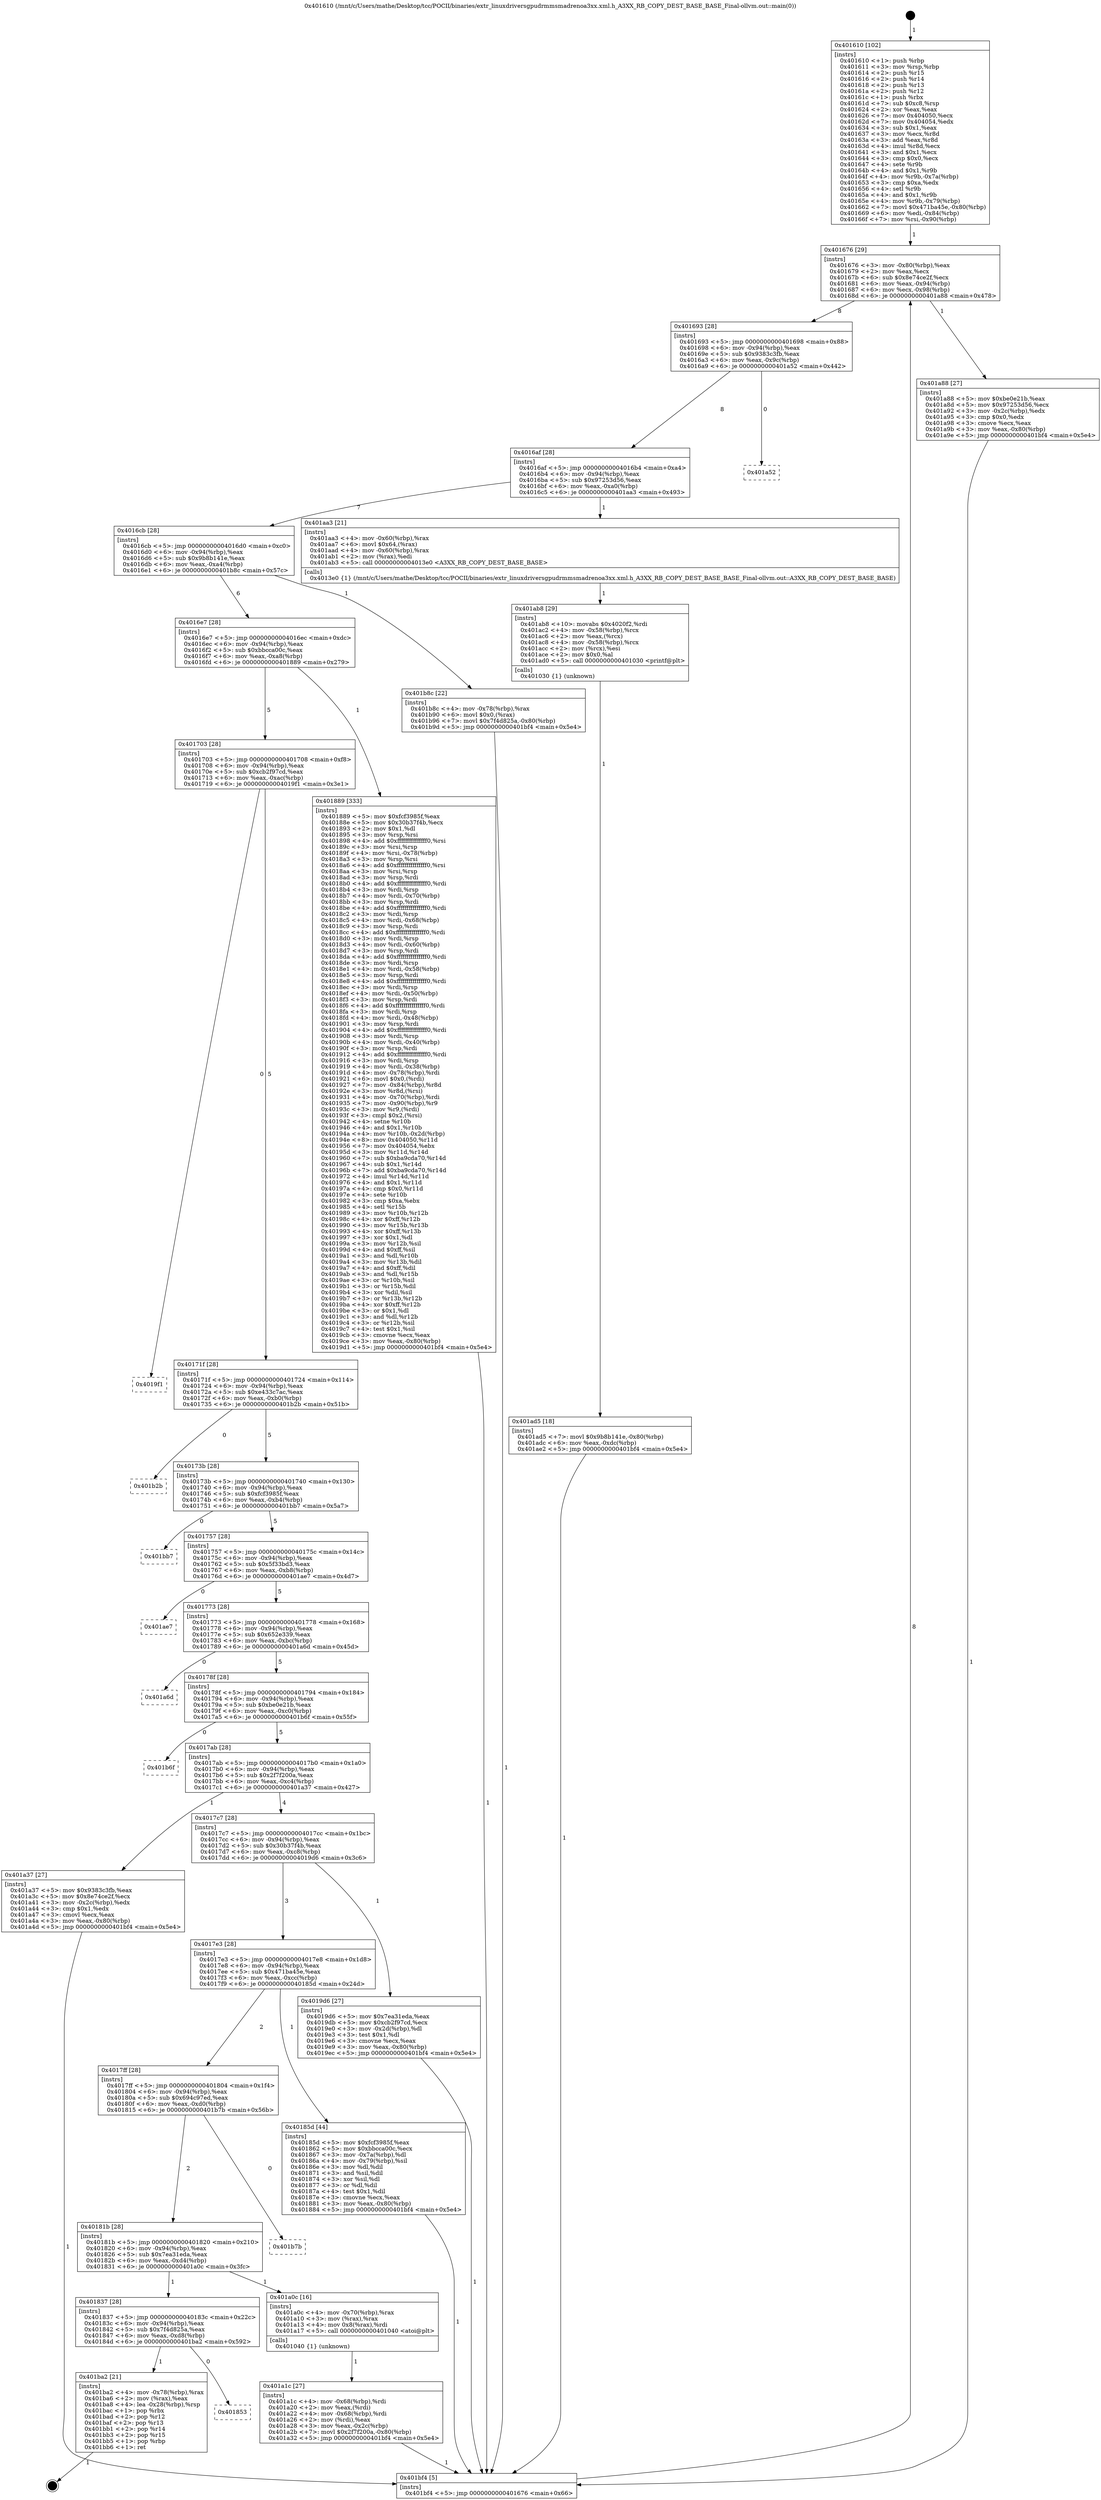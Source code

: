 digraph "0x401610" {
  label = "0x401610 (/mnt/c/Users/mathe/Desktop/tcc/POCII/binaries/extr_linuxdriversgpudrmmsmadrenoa3xx.xml.h_A3XX_RB_COPY_DEST_BASE_BASE_Final-ollvm.out::main(0))"
  labelloc = "t"
  node[shape=record]

  Entry [label="",width=0.3,height=0.3,shape=circle,fillcolor=black,style=filled]
  "0x401676" [label="{
     0x401676 [29]\l
     | [instrs]\l
     &nbsp;&nbsp;0x401676 \<+3\>: mov -0x80(%rbp),%eax\l
     &nbsp;&nbsp;0x401679 \<+2\>: mov %eax,%ecx\l
     &nbsp;&nbsp;0x40167b \<+6\>: sub $0x8e74ce2f,%ecx\l
     &nbsp;&nbsp;0x401681 \<+6\>: mov %eax,-0x94(%rbp)\l
     &nbsp;&nbsp;0x401687 \<+6\>: mov %ecx,-0x98(%rbp)\l
     &nbsp;&nbsp;0x40168d \<+6\>: je 0000000000401a88 \<main+0x478\>\l
  }"]
  "0x401a88" [label="{
     0x401a88 [27]\l
     | [instrs]\l
     &nbsp;&nbsp;0x401a88 \<+5\>: mov $0xbe0e21b,%eax\l
     &nbsp;&nbsp;0x401a8d \<+5\>: mov $0x97253d56,%ecx\l
     &nbsp;&nbsp;0x401a92 \<+3\>: mov -0x2c(%rbp),%edx\l
     &nbsp;&nbsp;0x401a95 \<+3\>: cmp $0x0,%edx\l
     &nbsp;&nbsp;0x401a98 \<+3\>: cmove %ecx,%eax\l
     &nbsp;&nbsp;0x401a9b \<+3\>: mov %eax,-0x80(%rbp)\l
     &nbsp;&nbsp;0x401a9e \<+5\>: jmp 0000000000401bf4 \<main+0x5e4\>\l
  }"]
  "0x401693" [label="{
     0x401693 [28]\l
     | [instrs]\l
     &nbsp;&nbsp;0x401693 \<+5\>: jmp 0000000000401698 \<main+0x88\>\l
     &nbsp;&nbsp;0x401698 \<+6\>: mov -0x94(%rbp),%eax\l
     &nbsp;&nbsp;0x40169e \<+5\>: sub $0x9383c3fb,%eax\l
     &nbsp;&nbsp;0x4016a3 \<+6\>: mov %eax,-0x9c(%rbp)\l
     &nbsp;&nbsp;0x4016a9 \<+6\>: je 0000000000401a52 \<main+0x442\>\l
  }"]
  Exit [label="",width=0.3,height=0.3,shape=circle,fillcolor=black,style=filled,peripheries=2]
  "0x401a52" [label="{
     0x401a52\l
  }", style=dashed]
  "0x4016af" [label="{
     0x4016af [28]\l
     | [instrs]\l
     &nbsp;&nbsp;0x4016af \<+5\>: jmp 00000000004016b4 \<main+0xa4\>\l
     &nbsp;&nbsp;0x4016b4 \<+6\>: mov -0x94(%rbp),%eax\l
     &nbsp;&nbsp;0x4016ba \<+5\>: sub $0x97253d56,%eax\l
     &nbsp;&nbsp;0x4016bf \<+6\>: mov %eax,-0xa0(%rbp)\l
     &nbsp;&nbsp;0x4016c5 \<+6\>: je 0000000000401aa3 \<main+0x493\>\l
  }"]
  "0x401853" [label="{
     0x401853\l
  }", style=dashed]
  "0x401aa3" [label="{
     0x401aa3 [21]\l
     | [instrs]\l
     &nbsp;&nbsp;0x401aa3 \<+4\>: mov -0x60(%rbp),%rax\l
     &nbsp;&nbsp;0x401aa7 \<+6\>: movl $0x64,(%rax)\l
     &nbsp;&nbsp;0x401aad \<+4\>: mov -0x60(%rbp),%rax\l
     &nbsp;&nbsp;0x401ab1 \<+2\>: mov (%rax),%edi\l
     &nbsp;&nbsp;0x401ab3 \<+5\>: call 00000000004013e0 \<A3XX_RB_COPY_DEST_BASE_BASE\>\l
     | [calls]\l
     &nbsp;&nbsp;0x4013e0 \{1\} (/mnt/c/Users/mathe/Desktop/tcc/POCII/binaries/extr_linuxdriversgpudrmmsmadrenoa3xx.xml.h_A3XX_RB_COPY_DEST_BASE_BASE_Final-ollvm.out::A3XX_RB_COPY_DEST_BASE_BASE)\l
  }"]
  "0x4016cb" [label="{
     0x4016cb [28]\l
     | [instrs]\l
     &nbsp;&nbsp;0x4016cb \<+5\>: jmp 00000000004016d0 \<main+0xc0\>\l
     &nbsp;&nbsp;0x4016d0 \<+6\>: mov -0x94(%rbp),%eax\l
     &nbsp;&nbsp;0x4016d6 \<+5\>: sub $0x9b8b141e,%eax\l
     &nbsp;&nbsp;0x4016db \<+6\>: mov %eax,-0xa4(%rbp)\l
     &nbsp;&nbsp;0x4016e1 \<+6\>: je 0000000000401b8c \<main+0x57c\>\l
  }"]
  "0x401ba2" [label="{
     0x401ba2 [21]\l
     | [instrs]\l
     &nbsp;&nbsp;0x401ba2 \<+4\>: mov -0x78(%rbp),%rax\l
     &nbsp;&nbsp;0x401ba6 \<+2\>: mov (%rax),%eax\l
     &nbsp;&nbsp;0x401ba8 \<+4\>: lea -0x28(%rbp),%rsp\l
     &nbsp;&nbsp;0x401bac \<+1\>: pop %rbx\l
     &nbsp;&nbsp;0x401bad \<+2\>: pop %r12\l
     &nbsp;&nbsp;0x401baf \<+2\>: pop %r13\l
     &nbsp;&nbsp;0x401bb1 \<+2\>: pop %r14\l
     &nbsp;&nbsp;0x401bb3 \<+2\>: pop %r15\l
     &nbsp;&nbsp;0x401bb5 \<+1\>: pop %rbp\l
     &nbsp;&nbsp;0x401bb6 \<+1\>: ret\l
  }"]
  "0x401b8c" [label="{
     0x401b8c [22]\l
     | [instrs]\l
     &nbsp;&nbsp;0x401b8c \<+4\>: mov -0x78(%rbp),%rax\l
     &nbsp;&nbsp;0x401b90 \<+6\>: movl $0x0,(%rax)\l
     &nbsp;&nbsp;0x401b96 \<+7\>: movl $0x7f4d825a,-0x80(%rbp)\l
     &nbsp;&nbsp;0x401b9d \<+5\>: jmp 0000000000401bf4 \<main+0x5e4\>\l
  }"]
  "0x4016e7" [label="{
     0x4016e7 [28]\l
     | [instrs]\l
     &nbsp;&nbsp;0x4016e7 \<+5\>: jmp 00000000004016ec \<main+0xdc\>\l
     &nbsp;&nbsp;0x4016ec \<+6\>: mov -0x94(%rbp),%eax\l
     &nbsp;&nbsp;0x4016f2 \<+5\>: sub $0xbbcca00c,%eax\l
     &nbsp;&nbsp;0x4016f7 \<+6\>: mov %eax,-0xa8(%rbp)\l
     &nbsp;&nbsp;0x4016fd \<+6\>: je 0000000000401889 \<main+0x279\>\l
  }"]
  "0x401ad5" [label="{
     0x401ad5 [18]\l
     | [instrs]\l
     &nbsp;&nbsp;0x401ad5 \<+7\>: movl $0x9b8b141e,-0x80(%rbp)\l
     &nbsp;&nbsp;0x401adc \<+6\>: mov %eax,-0xdc(%rbp)\l
     &nbsp;&nbsp;0x401ae2 \<+5\>: jmp 0000000000401bf4 \<main+0x5e4\>\l
  }"]
  "0x401889" [label="{
     0x401889 [333]\l
     | [instrs]\l
     &nbsp;&nbsp;0x401889 \<+5\>: mov $0xfcf3985f,%eax\l
     &nbsp;&nbsp;0x40188e \<+5\>: mov $0x30b37f4b,%ecx\l
     &nbsp;&nbsp;0x401893 \<+2\>: mov $0x1,%dl\l
     &nbsp;&nbsp;0x401895 \<+3\>: mov %rsp,%rsi\l
     &nbsp;&nbsp;0x401898 \<+4\>: add $0xfffffffffffffff0,%rsi\l
     &nbsp;&nbsp;0x40189c \<+3\>: mov %rsi,%rsp\l
     &nbsp;&nbsp;0x40189f \<+4\>: mov %rsi,-0x78(%rbp)\l
     &nbsp;&nbsp;0x4018a3 \<+3\>: mov %rsp,%rsi\l
     &nbsp;&nbsp;0x4018a6 \<+4\>: add $0xfffffffffffffff0,%rsi\l
     &nbsp;&nbsp;0x4018aa \<+3\>: mov %rsi,%rsp\l
     &nbsp;&nbsp;0x4018ad \<+3\>: mov %rsp,%rdi\l
     &nbsp;&nbsp;0x4018b0 \<+4\>: add $0xfffffffffffffff0,%rdi\l
     &nbsp;&nbsp;0x4018b4 \<+3\>: mov %rdi,%rsp\l
     &nbsp;&nbsp;0x4018b7 \<+4\>: mov %rdi,-0x70(%rbp)\l
     &nbsp;&nbsp;0x4018bb \<+3\>: mov %rsp,%rdi\l
     &nbsp;&nbsp;0x4018be \<+4\>: add $0xfffffffffffffff0,%rdi\l
     &nbsp;&nbsp;0x4018c2 \<+3\>: mov %rdi,%rsp\l
     &nbsp;&nbsp;0x4018c5 \<+4\>: mov %rdi,-0x68(%rbp)\l
     &nbsp;&nbsp;0x4018c9 \<+3\>: mov %rsp,%rdi\l
     &nbsp;&nbsp;0x4018cc \<+4\>: add $0xfffffffffffffff0,%rdi\l
     &nbsp;&nbsp;0x4018d0 \<+3\>: mov %rdi,%rsp\l
     &nbsp;&nbsp;0x4018d3 \<+4\>: mov %rdi,-0x60(%rbp)\l
     &nbsp;&nbsp;0x4018d7 \<+3\>: mov %rsp,%rdi\l
     &nbsp;&nbsp;0x4018da \<+4\>: add $0xfffffffffffffff0,%rdi\l
     &nbsp;&nbsp;0x4018de \<+3\>: mov %rdi,%rsp\l
     &nbsp;&nbsp;0x4018e1 \<+4\>: mov %rdi,-0x58(%rbp)\l
     &nbsp;&nbsp;0x4018e5 \<+3\>: mov %rsp,%rdi\l
     &nbsp;&nbsp;0x4018e8 \<+4\>: add $0xfffffffffffffff0,%rdi\l
     &nbsp;&nbsp;0x4018ec \<+3\>: mov %rdi,%rsp\l
     &nbsp;&nbsp;0x4018ef \<+4\>: mov %rdi,-0x50(%rbp)\l
     &nbsp;&nbsp;0x4018f3 \<+3\>: mov %rsp,%rdi\l
     &nbsp;&nbsp;0x4018f6 \<+4\>: add $0xfffffffffffffff0,%rdi\l
     &nbsp;&nbsp;0x4018fa \<+3\>: mov %rdi,%rsp\l
     &nbsp;&nbsp;0x4018fd \<+4\>: mov %rdi,-0x48(%rbp)\l
     &nbsp;&nbsp;0x401901 \<+3\>: mov %rsp,%rdi\l
     &nbsp;&nbsp;0x401904 \<+4\>: add $0xfffffffffffffff0,%rdi\l
     &nbsp;&nbsp;0x401908 \<+3\>: mov %rdi,%rsp\l
     &nbsp;&nbsp;0x40190b \<+4\>: mov %rdi,-0x40(%rbp)\l
     &nbsp;&nbsp;0x40190f \<+3\>: mov %rsp,%rdi\l
     &nbsp;&nbsp;0x401912 \<+4\>: add $0xfffffffffffffff0,%rdi\l
     &nbsp;&nbsp;0x401916 \<+3\>: mov %rdi,%rsp\l
     &nbsp;&nbsp;0x401919 \<+4\>: mov %rdi,-0x38(%rbp)\l
     &nbsp;&nbsp;0x40191d \<+4\>: mov -0x78(%rbp),%rdi\l
     &nbsp;&nbsp;0x401921 \<+6\>: movl $0x0,(%rdi)\l
     &nbsp;&nbsp;0x401927 \<+7\>: mov -0x84(%rbp),%r8d\l
     &nbsp;&nbsp;0x40192e \<+3\>: mov %r8d,(%rsi)\l
     &nbsp;&nbsp;0x401931 \<+4\>: mov -0x70(%rbp),%rdi\l
     &nbsp;&nbsp;0x401935 \<+7\>: mov -0x90(%rbp),%r9\l
     &nbsp;&nbsp;0x40193c \<+3\>: mov %r9,(%rdi)\l
     &nbsp;&nbsp;0x40193f \<+3\>: cmpl $0x2,(%rsi)\l
     &nbsp;&nbsp;0x401942 \<+4\>: setne %r10b\l
     &nbsp;&nbsp;0x401946 \<+4\>: and $0x1,%r10b\l
     &nbsp;&nbsp;0x40194a \<+4\>: mov %r10b,-0x2d(%rbp)\l
     &nbsp;&nbsp;0x40194e \<+8\>: mov 0x404050,%r11d\l
     &nbsp;&nbsp;0x401956 \<+7\>: mov 0x404054,%ebx\l
     &nbsp;&nbsp;0x40195d \<+3\>: mov %r11d,%r14d\l
     &nbsp;&nbsp;0x401960 \<+7\>: sub $0xba9cda70,%r14d\l
     &nbsp;&nbsp;0x401967 \<+4\>: sub $0x1,%r14d\l
     &nbsp;&nbsp;0x40196b \<+7\>: add $0xba9cda70,%r14d\l
     &nbsp;&nbsp;0x401972 \<+4\>: imul %r14d,%r11d\l
     &nbsp;&nbsp;0x401976 \<+4\>: and $0x1,%r11d\l
     &nbsp;&nbsp;0x40197a \<+4\>: cmp $0x0,%r11d\l
     &nbsp;&nbsp;0x40197e \<+4\>: sete %r10b\l
     &nbsp;&nbsp;0x401982 \<+3\>: cmp $0xa,%ebx\l
     &nbsp;&nbsp;0x401985 \<+4\>: setl %r15b\l
     &nbsp;&nbsp;0x401989 \<+3\>: mov %r10b,%r12b\l
     &nbsp;&nbsp;0x40198c \<+4\>: xor $0xff,%r12b\l
     &nbsp;&nbsp;0x401990 \<+3\>: mov %r15b,%r13b\l
     &nbsp;&nbsp;0x401993 \<+4\>: xor $0xff,%r13b\l
     &nbsp;&nbsp;0x401997 \<+3\>: xor $0x1,%dl\l
     &nbsp;&nbsp;0x40199a \<+3\>: mov %r12b,%sil\l
     &nbsp;&nbsp;0x40199d \<+4\>: and $0xff,%sil\l
     &nbsp;&nbsp;0x4019a1 \<+3\>: and %dl,%r10b\l
     &nbsp;&nbsp;0x4019a4 \<+3\>: mov %r13b,%dil\l
     &nbsp;&nbsp;0x4019a7 \<+4\>: and $0xff,%dil\l
     &nbsp;&nbsp;0x4019ab \<+3\>: and %dl,%r15b\l
     &nbsp;&nbsp;0x4019ae \<+3\>: or %r10b,%sil\l
     &nbsp;&nbsp;0x4019b1 \<+3\>: or %r15b,%dil\l
     &nbsp;&nbsp;0x4019b4 \<+3\>: xor %dil,%sil\l
     &nbsp;&nbsp;0x4019b7 \<+3\>: or %r13b,%r12b\l
     &nbsp;&nbsp;0x4019ba \<+4\>: xor $0xff,%r12b\l
     &nbsp;&nbsp;0x4019be \<+3\>: or $0x1,%dl\l
     &nbsp;&nbsp;0x4019c1 \<+3\>: and %dl,%r12b\l
     &nbsp;&nbsp;0x4019c4 \<+3\>: or %r12b,%sil\l
     &nbsp;&nbsp;0x4019c7 \<+4\>: test $0x1,%sil\l
     &nbsp;&nbsp;0x4019cb \<+3\>: cmovne %ecx,%eax\l
     &nbsp;&nbsp;0x4019ce \<+3\>: mov %eax,-0x80(%rbp)\l
     &nbsp;&nbsp;0x4019d1 \<+5\>: jmp 0000000000401bf4 \<main+0x5e4\>\l
  }"]
  "0x401703" [label="{
     0x401703 [28]\l
     | [instrs]\l
     &nbsp;&nbsp;0x401703 \<+5\>: jmp 0000000000401708 \<main+0xf8\>\l
     &nbsp;&nbsp;0x401708 \<+6\>: mov -0x94(%rbp),%eax\l
     &nbsp;&nbsp;0x40170e \<+5\>: sub $0xcb2f97cd,%eax\l
     &nbsp;&nbsp;0x401713 \<+6\>: mov %eax,-0xac(%rbp)\l
     &nbsp;&nbsp;0x401719 \<+6\>: je 00000000004019f1 \<main+0x3e1\>\l
  }"]
  "0x401ab8" [label="{
     0x401ab8 [29]\l
     | [instrs]\l
     &nbsp;&nbsp;0x401ab8 \<+10\>: movabs $0x4020f2,%rdi\l
     &nbsp;&nbsp;0x401ac2 \<+4\>: mov -0x58(%rbp),%rcx\l
     &nbsp;&nbsp;0x401ac6 \<+2\>: mov %eax,(%rcx)\l
     &nbsp;&nbsp;0x401ac8 \<+4\>: mov -0x58(%rbp),%rcx\l
     &nbsp;&nbsp;0x401acc \<+2\>: mov (%rcx),%esi\l
     &nbsp;&nbsp;0x401ace \<+2\>: mov $0x0,%al\l
     &nbsp;&nbsp;0x401ad0 \<+5\>: call 0000000000401030 \<printf@plt\>\l
     | [calls]\l
     &nbsp;&nbsp;0x401030 \{1\} (unknown)\l
  }"]
  "0x4019f1" [label="{
     0x4019f1\l
  }", style=dashed]
  "0x40171f" [label="{
     0x40171f [28]\l
     | [instrs]\l
     &nbsp;&nbsp;0x40171f \<+5\>: jmp 0000000000401724 \<main+0x114\>\l
     &nbsp;&nbsp;0x401724 \<+6\>: mov -0x94(%rbp),%eax\l
     &nbsp;&nbsp;0x40172a \<+5\>: sub $0xe433c7ac,%eax\l
     &nbsp;&nbsp;0x40172f \<+6\>: mov %eax,-0xb0(%rbp)\l
     &nbsp;&nbsp;0x401735 \<+6\>: je 0000000000401b2b \<main+0x51b\>\l
  }"]
  "0x401a1c" [label="{
     0x401a1c [27]\l
     | [instrs]\l
     &nbsp;&nbsp;0x401a1c \<+4\>: mov -0x68(%rbp),%rdi\l
     &nbsp;&nbsp;0x401a20 \<+2\>: mov %eax,(%rdi)\l
     &nbsp;&nbsp;0x401a22 \<+4\>: mov -0x68(%rbp),%rdi\l
     &nbsp;&nbsp;0x401a26 \<+2\>: mov (%rdi),%eax\l
     &nbsp;&nbsp;0x401a28 \<+3\>: mov %eax,-0x2c(%rbp)\l
     &nbsp;&nbsp;0x401a2b \<+7\>: movl $0x2f7f200a,-0x80(%rbp)\l
     &nbsp;&nbsp;0x401a32 \<+5\>: jmp 0000000000401bf4 \<main+0x5e4\>\l
  }"]
  "0x401b2b" [label="{
     0x401b2b\l
  }", style=dashed]
  "0x40173b" [label="{
     0x40173b [28]\l
     | [instrs]\l
     &nbsp;&nbsp;0x40173b \<+5\>: jmp 0000000000401740 \<main+0x130\>\l
     &nbsp;&nbsp;0x401740 \<+6\>: mov -0x94(%rbp),%eax\l
     &nbsp;&nbsp;0x401746 \<+5\>: sub $0xfcf3985f,%eax\l
     &nbsp;&nbsp;0x40174b \<+6\>: mov %eax,-0xb4(%rbp)\l
     &nbsp;&nbsp;0x401751 \<+6\>: je 0000000000401bb7 \<main+0x5a7\>\l
  }"]
  "0x401837" [label="{
     0x401837 [28]\l
     | [instrs]\l
     &nbsp;&nbsp;0x401837 \<+5\>: jmp 000000000040183c \<main+0x22c\>\l
     &nbsp;&nbsp;0x40183c \<+6\>: mov -0x94(%rbp),%eax\l
     &nbsp;&nbsp;0x401842 \<+5\>: sub $0x7f4d825a,%eax\l
     &nbsp;&nbsp;0x401847 \<+6\>: mov %eax,-0xd8(%rbp)\l
     &nbsp;&nbsp;0x40184d \<+6\>: je 0000000000401ba2 \<main+0x592\>\l
  }"]
  "0x401bb7" [label="{
     0x401bb7\l
  }", style=dashed]
  "0x401757" [label="{
     0x401757 [28]\l
     | [instrs]\l
     &nbsp;&nbsp;0x401757 \<+5\>: jmp 000000000040175c \<main+0x14c\>\l
     &nbsp;&nbsp;0x40175c \<+6\>: mov -0x94(%rbp),%eax\l
     &nbsp;&nbsp;0x401762 \<+5\>: sub $0x5f33bd3,%eax\l
     &nbsp;&nbsp;0x401767 \<+6\>: mov %eax,-0xb8(%rbp)\l
     &nbsp;&nbsp;0x40176d \<+6\>: je 0000000000401ae7 \<main+0x4d7\>\l
  }"]
  "0x401a0c" [label="{
     0x401a0c [16]\l
     | [instrs]\l
     &nbsp;&nbsp;0x401a0c \<+4\>: mov -0x70(%rbp),%rax\l
     &nbsp;&nbsp;0x401a10 \<+3\>: mov (%rax),%rax\l
     &nbsp;&nbsp;0x401a13 \<+4\>: mov 0x8(%rax),%rdi\l
     &nbsp;&nbsp;0x401a17 \<+5\>: call 0000000000401040 \<atoi@plt\>\l
     | [calls]\l
     &nbsp;&nbsp;0x401040 \{1\} (unknown)\l
  }"]
  "0x401ae7" [label="{
     0x401ae7\l
  }", style=dashed]
  "0x401773" [label="{
     0x401773 [28]\l
     | [instrs]\l
     &nbsp;&nbsp;0x401773 \<+5\>: jmp 0000000000401778 \<main+0x168\>\l
     &nbsp;&nbsp;0x401778 \<+6\>: mov -0x94(%rbp),%eax\l
     &nbsp;&nbsp;0x40177e \<+5\>: sub $0x652e339,%eax\l
     &nbsp;&nbsp;0x401783 \<+6\>: mov %eax,-0xbc(%rbp)\l
     &nbsp;&nbsp;0x401789 \<+6\>: je 0000000000401a6d \<main+0x45d\>\l
  }"]
  "0x40181b" [label="{
     0x40181b [28]\l
     | [instrs]\l
     &nbsp;&nbsp;0x40181b \<+5\>: jmp 0000000000401820 \<main+0x210\>\l
     &nbsp;&nbsp;0x401820 \<+6\>: mov -0x94(%rbp),%eax\l
     &nbsp;&nbsp;0x401826 \<+5\>: sub $0x7ea31eda,%eax\l
     &nbsp;&nbsp;0x40182b \<+6\>: mov %eax,-0xd4(%rbp)\l
     &nbsp;&nbsp;0x401831 \<+6\>: je 0000000000401a0c \<main+0x3fc\>\l
  }"]
  "0x401a6d" [label="{
     0x401a6d\l
  }", style=dashed]
  "0x40178f" [label="{
     0x40178f [28]\l
     | [instrs]\l
     &nbsp;&nbsp;0x40178f \<+5\>: jmp 0000000000401794 \<main+0x184\>\l
     &nbsp;&nbsp;0x401794 \<+6\>: mov -0x94(%rbp),%eax\l
     &nbsp;&nbsp;0x40179a \<+5\>: sub $0xbe0e21b,%eax\l
     &nbsp;&nbsp;0x40179f \<+6\>: mov %eax,-0xc0(%rbp)\l
     &nbsp;&nbsp;0x4017a5 \<+6\>: je 0000000000401b6f \<main+0x55f\>\l
  }"]
  "0x401b7b" [label="{
     0x401b7b\l
  }", style=dashed]
  "0x401b6f" [label="{
     0x401b6f\l
  }", style=dashed]
  "0x4017ab" [label="{
     0x4017ab [28]\l
     | [instrs]\l
     &nbsp;&nbsp;0x4017ab \<+5\>: jmp 00000000004017b0 \<main+0x1a0\>\l
     &nbsp;&nbsp;0x4017b0 \<+6\>: mov -0x94(%rbp),%eax\l
     &nbsp;&nbsp;0x4017b6 \<+5\>: sub $0x2f7f200a,%eax\l
     &nbsp;&nbsp;0x4017bb \<+6\>: mov %eax,-0xc4(%rbp)\l
     &nbsp;&nbsp;0x4017c1 \<+6\>: je 0000000000401a37 \<main+0x427\>\l
  }"]
  "0x401610" [label="{
     0x401610 [102]\l
     | [instrs]\l
     &nbsp;&nbsp;0x401610 \<+1\>: push %rbp\l
     &nbsp;&nbsp;0x401611 \<+3\>: mov %rsp,%rbp\l
     &nbsp;&nbsp;0x401614 \<+2\>: push %r15\l
     &nbsp;&nbsp;0x401616 \<+2\>: push %r14\l
     &nbsp;&nbsp;0x401618 \<+2\>: push %r13\l
     &nbsp;&nbsp;0x40161a \<+2\>: push %r12\l
     &nbsp;&nbsp;0x40161c \<+1\>: push %rbx\l
     &nbsp;&nbsp;0x40161d \<+7\>: sub $0xc8,%rsp\l
     &nbsp;&nbsp;0x401624 \<+2\>: xor %eax,%eax\l
     &nbsp;&nbsp;0x401626 \<+7\>: mov 0x404050,%ecx\l
     &nbsp;&nbsp;0x40162d \<+7\>: mov 0x404054,%edx\l
     &nbsp;&nbsp;0x401634 \<+3\>: sub $0x1,%eax\l
     &nbsp;&nbsp;0x401637 \<+3\>: mov %ecx,%r8d\l
     &nbsp;&nbsp;0x40163a \<+3\>: add %eax,%r8d\l
     &nbsp;&nbsp;0x40163d \<+4\>: imul %r8d,%ecx\l
     &nbsp;&nbsp;0x401641 \<+3\>: and $0x1,%ecx\l
     &nbsp;&nbsp;0x401644 \<+3\>: cmp $0x0,%ecx\l
     &nbsp;&nbsp;0x401647 \<+4\>: sete %r9b\l
     &nbsp;&nbsp;0x40164b \<+4\>: and $0x1,%r9b\l
     &nbsp;&nbsp;0x40164f \<+4\>: mov %r9b,-0x7a(%rbp)\l
     &nbsp;&nbsp;0x401653 \<+3\>: cmp $0xa,%edx\l
     &nbsp;&nbsp;0x401656 \<+4\>: setl %r9b\l
     &nbsp;&nbsp;0x40165a \<+4\>: and $0x1,%r9b\l
     &nbsp;&nbsp;0x40165e \<+4\>: mov %r9b,-0x79(%rbp)\l
     &nbsp;&nbsp;0x401662 \<+7\>: movl $0x471ba45e,-0x80(%rbp)\l
     &nbsp;&nbsp;0x401669 \<+6\>: mov %edi,-0x84(%rbp)\l
     &nbsp;&nbsp;0x40166f \<+7\>: mov %rsi,-0x90(%rbp)\l
  }"]
  "0x401a37" [label="{
     0x401a37 [27]\l
     | [instrs]\l
     &nbsp;&nbsp;0x401a37 \<+5\>: mov $0x9383c3fb,%eax\l
     &nbsp;&nbsp;0x401a3c \<+5\>: mov $0x8e74ce2f,%ecx\l
     &nbsp;&nbsp;0x401a41 \<+3\>: mov -0x2c(%rbp),%edx\l
     &nbsp;&nbsp;0x401a44 \<+3\>: cmp $0x1,%edx\l
     &nbsp;&nbsp;0x401a47 \<+3\>: cmovl %ecx,%eax\l
     &nbsp;&nbsp;0x401a4a \<+3\>: mov %eax,-0x80(%rbp)\l
     &nbsp;&nbsp;0x401a4d \<+5\>: jmp 0000000000401bf4 \<main+0x5e4\>\l
  }"]
  "0x4017c7" [label="{
     0x4017c7 [28]\l
     | [instrs]\l
     &nbsp;&nbsp;0x4017c7 \<+5\>: jmp 00000000004017cc \<main+0x1bc\>\l
     &nbsp;&nbsp;0x4017cc \<+6\>: mov -0x94(%rbp),%eax\l
     &nbsp;&nbsp;0x4017d2 \<+5\>: sub $0x30b37f4b,%eax\l
     &nbsp;&nbsp;0x4017d7 \<+6\>: mov %eax,-0xc8(%rbp)\l
     &nbsp;&nbsp;0x4017dd \<+6\>: je 00000000004019d6 \<main+0x3c6\>\l
  }"]
  "0x401bf4" [label="{
     0x401bf4 [5]\l
     | [instrs]\l
     &nbsp;&nbsp;0x401bf4 \<+5\>: jmp 0000000000401676 \<main+0x66\>\l
  }"]
  "0x4019d6" [label="{
     0x4019d6 [27]\l
     | [instrs]\l
     &nbsp;&nbsp;0x4019d6 \<+5\>: mov $0x7ea31eda,%eax\l
     &nbsp;&nbsp;0x4019db \<+5\>: mov $0xcb2f97cd,%ecx\l
     &nbsp;&nbsp;0x4019e0 \<+3\>: mov -0x2d(%rbp),%dl\l
     &nbsp;&nbsp;0x4019e3 \<+3\>: test $0x1,%dl\l
     &nbsp;&nbsp;0x4019e6 \<+3\>: cmovne %ecx,%eax\l
     &nbsp;&nbsp;0x4019e9 \<+3\>: mov %eax,-0x80(%rbp)\l
     &nbsp;&nbsp;0x4019ec \<+5\>: jmp 0000000000401bf4 \<main+0x5e4\>\l
  }"]
  "0x4017e3" [label="{
     0x4017e3 [28]\l
     | [instrs]\l
     &nbsp;&nbsp;0x4017e3 \<+5\>: jmp 00000000004017e8 \<main+0x1d8\>\l
     &nbsp;&nbsp;0x4017e8 \<+6\>: mov -0x94(%rbp),%eax\l
     &nbsp;&nbsp;0x4017ee \<+5\>: sub $0x471ba45e,%eax\l
     &nbsp;&nbsp;0x4017f3 \<+6\>: mov %eax,-0xcc(%rbp)\l
     &nbsp;&nbsp;0x4017f9 \<+6\>: je 000000000040185d \<main+0x24d\>\l
  }"]
  "0x4017ff" [label="{
     0x4017ff [28]\l
     | [instrs]\l
     &nbsp;&nbsp;0x4017ff \<+5\>: jmp 0000000000401804 \<main+0x1f4\>\l
     &nbsp;&nbsp;0x401804 \<+6\>: mov -0x94(%rbp),%eax\l
     &nbsp;&nbsp;0x40180a \<+5\>: sub $0x694c97ed,%eax\l
     &nbsp;&nbsp;0x40180f \<+6\>: mov %eax,-0xd0(%rbp)\l
     &nbsp;&nbsp;0x401815 \<+6\>: je 0000000000401b7b \<main+0x56b\>\l
  }"]
  "0x40185d" [label="{
     0x40185d [44]\l
     | [instrs]\l
     &nbsp;&nbsp;0x40185d \<+5\>: mov $0xfcf3985f,%eax\l
     &nbsp;&nbsp;0x401862 \<+5\>: mov $0xbbcca00c,%ecx\l
     &nbsp;&nbsp;0x401867 \<+3\>: mov -0x7a(%rbp),%dl\l
     &nbsp;&nbsp;0x40186a \<+4\>: mov -0x79(%rbp),%sil\l
     &nbsp;&nbsp;0x40186e \<+3\>: mov %dl,%dil\l
     &nbsp;&nbsp;0x401871 \<+3\>: and %sil,%dil\l
     &nbsp;&nbsp;0x401874 \<+3\>: xor %sil,%dl\l
     &nbsp;&nbsp;0x401877 \<+3\>: or %dl,%dil\l
     &nbsp;&nbsp;0x40187a \<+4\>: test $0x1,%dil\l
     &nbsp;&nbsp;0x40187e \<+3\>: cmovne %ecx,%eax\l
     &nbsp;&nbsp;0x401881 \<+3\>: mov %eax,-0x80(%rbp)\l
     &nbsp;&nbsp;0x401884 \<+5\>: jmp 0000000000401bf4 \<main+0x5e4\>\l
  }"]
  Entry -> "0x401610" [label=" 1"]
  "0x401676" -> "0x401a88" [label=" 1"]
  "0x401676" -> "0x401693" [label=" 8"]
  "0x401ba2" -> Exit [label=" 1"]
  "0x401693" -> "0x401a52" [label=" 0"]
  "0x401693" -> "0x4016af" [label=" 8"]
  "0x401837" -> "0x401853" [label=" 0"]
  "0x4016af" -> "0x401aa3" [label=" 1"]
  "0x4016af" -> "0x4016cb" [label=" 7"]
  "0x401837" -> "0x401ba2" [label=" 1"]
  "0x4016cb" -> "0x401b8c" [label=" 1"]
  "0x4016cb" -> "0x4016e7" [label=" 6"]
  "0x401b8c" -> "0x401bf4" [label=" 1"]
  "0x4016e7" -> "0x401889" [label=" 1"]
  "0x4016e7" -> "0x401703" [label=" 5"]
  "0x401ad5" -> "0x401bf4" [label=" 1"]
  "0x401703" -> "0x4019f1" [label=" 0"]
  "0x401703" -> "0x40171f" [label=" 5"]
  "0x401ab8" -> "0x401ad5" [label=" 1"]
  "0x40171f" -> "0x401b2b" [label=" 0"]
  "0x40171f" -> "0x40173b" [label=" 5"]
  "0x401aa3" -> "0x401ab8" [label=" 1"]
  "0x40173b" -> "0x401bb7" [label=" 0"]
  "0x40173b" -> "0x401757" [label=" 5"]
  "0x401a88" -> "0x401bf4" [label=" 1"]
  "0x401757" -> "0x401ae7" [label=" 0"]
  "0x401757" -> "0x401773" [label=" 5"]
  "0x401a37" -> "0x401bf4" [label=" 1"]
  "0x401773" -> "0x401a6d" [label=" 0"]
  "0x401773" -> "0x40178f" [label=" 5"]
  "0x401a0c" -> "0x401a1c" [label=" 1"]
  "0x40178f" -> "0x401b6f" [label=" 0"]
  "0x40178f" -> "0x4017ab" [label=" 5"]
  "0x40181b" -> "0x401837" [label=" 1"]
  "0x4017ab" -> "0x401a37" [label=" 1"]
  "0x4017ab" -> "0x4017c7" [label=" 4"]
  "0x4017ff" -> "0x40181b" [label=" 2"]
  "0x4017c7" -> "0x4019d6" [label=" 1"]
  "0x4017c7" -> "0x4017e3" [label=" 3"]
  "0x4017ff" -> "0x401b7b" [label=" 0"]
  "0x4017e3" -> "0x40185d" [label=" 1"]
  "0x4017e3" -> "0x4017ff" [label=" 2"]
  "0x40185d" -> "0x401bf4" [label=" 1"]
  "0x401610" -> "0x401676" [label=" 1"]
  "0x401bf4" -> "0x401676" [label=" 8"]
  "0x401a1c" -> "0x401bf4" [label=" 1"]
  "0x401889" -> "0x401bf4" [label=" 1"]
  "0x4019d6" -> "0x401bf4" [label=" 1"]
  "0x40181b" -> "0x401a0c" [label=" 1"]
}
